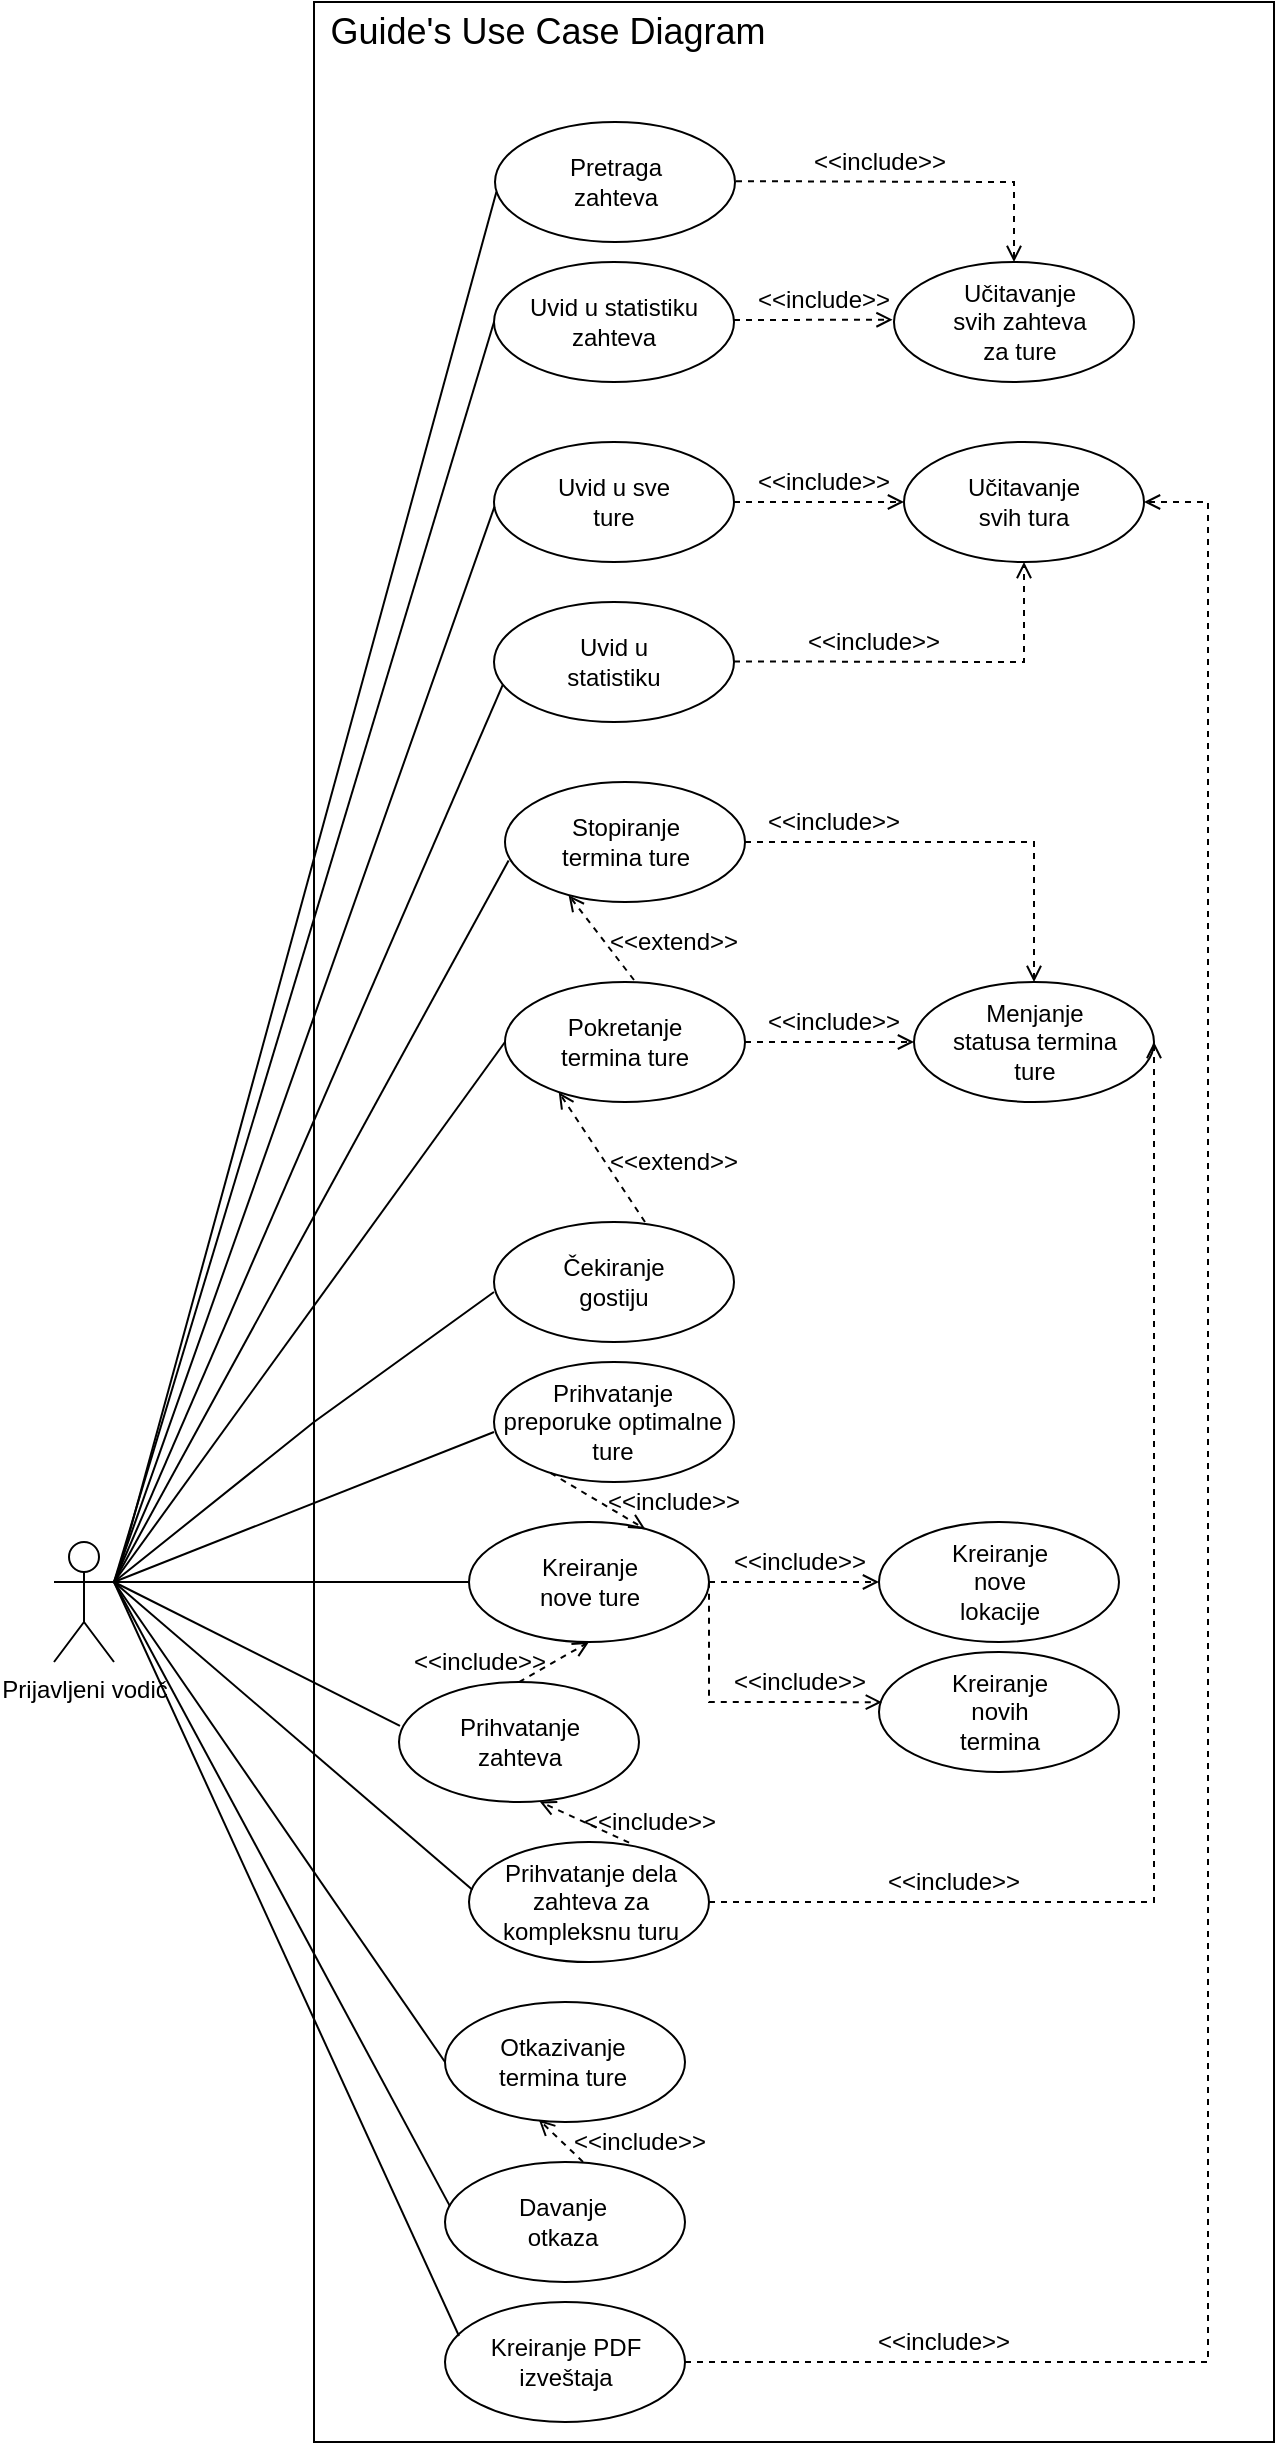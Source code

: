 <mxfile version="21.2.8" type="device">
  <diagram name="Page-1" id="BjIR11OFGBQAMokoM8kD">
    <mxGraphModel dx="2390" dy="2493" grid="1" gridSize="10" guides="1" tooltips="1" connect="1" arrows="1" fold="1" page="1" pageScale="1" pageWidth="850" pageHeight="1100" math="0" shadow="0">
      <root>
        <mxCell id="0" />
        <mxCell id="1" parent="0" />
        <mxCell id="fsfjA13ZC-8UiblkWtKI-2" value="" style="rounded=0;whiteSpace=wrap;html=1;verticalAlign=middle;" vertex="1" parent="1">
          <mxGeometry x="290" y="-160" width="480" height="1220" as="geometry" />
        </mxCell>
        <mxCell id="fsfjA13ZC-8UiblkWtKI-1" value="Prijavljeni vodič" style="shape=umlActor;verticalLabelPosition=bottom;verticalAlign=top;html=1;" vertex="1" parent="1">
          <mxGeometry x="160" y="610" width="30" height="60" as="geometry" />
        </mxCell>
        <mxCell id="fsfjA13ZC-8UiblkWtKI-3" value="" style="ellipse;whiteSpace=wrap;html=1;" vertex="1" parent="1">
          <mxGeometry x="367.5" y="600" width="120" height="60" as="geometry" />
        </mxCell>
        <mxCell id="fsfjA13ZC-8UiblkWtKI-4" value="Kreiranje nove ture" style="text;html=1;strokeColor=none;fillColor=none;align=center;verticalAlign=middle;whiteSpace=wrap;rounded=0;" vertex="1" parent="1">
          <mxGeometry x="397.5" y="615" width="60" height="30" as="geometry" />
        </mxCell>
        <mxCell id="fsfjA13ZC-8UiblkWtKI-5" value="" style="endArrow=none;html=1;rounded=0;exitX=1;exitY=0.333;exitDx=0;exitDy=0;exitPerimeter=0;entryX=0;entryY=0.5;entryDx=0;entryDy=0;" edge="1" parent="1" source="fsfjA13ZC-8UiblkWtKI-1" target="fsfjA13ZC-8UiblkWtKI-3">
          <mxGeometry width="50" height="50" relative="1" as="geometry">
            <mxPoint x="305" y="600" as="sourcePoint" />
            <mxPoint x="355" y="550" as="targetPoint" />
            <Array as="points" />
          </mxGeometry>
        </mxCell>
        <mxCell id="fsfjA13ZC-8UiblkWtKI-8" value="" style="endArrow=none;html=1;rounded=0;entryX=0.004;entryY=0.365;entryDx=0;entryDy=0;entryPerimeter=0;" edge="1" parent="1" target="fsfjA13ZC-8UiblkWtKI-23">
          <mxGeometry width="50" height="50" relative="1" as="geometry">
            <mxPoint x="190" y="630" as="sourcePoint" />
            <mxPoint x="355" y="630" as="targetPoint" />
          </mxGeometry>
        </mxCell>
        <mxCell id="fsfjA13ZC-8UiblkWtKI-10" value="" style="ellipse;whiteSpace=wrap;html=1;" vertex="1" parent="1">
          <mxGeometry x="572.5" y="600" width="120" height="60" as="geometry" />
        </mxCell>
        <mxCell id="fsfjA13ZC-8UiblkWtKI-11" value="Kreiranje nove lokacije" style="text;html=1;strokeColor=none;fillColor=none;align=center;verticalAlign=middle;whiteSpace=wrap;rounded=0;" vertex="1" parent="1">
          <mxGeometry x="602.5" y="615" width="60" height="30" as="geometry" />
        </mxCell>
        <mxCell id="fsfjA13ZC-8UiblkWtKI-12" value="&amp;lt;&amp;lt;include&amp;gt;&amp;gt;" style="text;html=1;strokeColor=none;fillColor=none;align=center;verticalAlign=middle;whiteSpace=wrap;rounded=0;" vertex="1" parent="1">
          <mxGeometry x="502.5" y="610" width="60" height="20" as="geometry" />
        </mxCell>
        <mxCell id="fsfjA13ZC-8UiblkWtKI-13" value="" style="ellipse;whiteSpace=wrap;html=1;" vertex="1" parent="1">
          <mxGeometry x="572.5" y="665" width="120" height="60" as="geometry" />
        </mxCell>
        <mxCell id="fsfjA13ZC-8UiblkWtKI-14" value="Kreiranje novih termina" style="text;html=1;strokeColor=none;fillColor=none;align=center;verticalAlign=middle;whiteSpace=wrap;rounded=0;" vertex="1" parent="1">
          <mxGeometry x="602.5" y="680" width="60" height="30" as="geometry" />
        </mxCell>
        <mxCell id="fsfjA13ZC-8UiblkWtKI-16" value="" style="endArrow=open;html=1;rounded=0;exitX=1;exitY=0.5;exitDx=0;exitDy=0;endFill=0;dashed=1;" edge="1" parent="1" source="fsfjA13ZC-8UiblkWtKI-3">
          <mxGeometry width="50" height="50" relative="1" as="geometry">
            <mxPoint x="522.5" y="680" as="sourcePoint" />
            <mxPoint x="572.5" y="630" as="targetPoint" />
          </mxGeometry>
        </mxCell>
        <mxCell id="fsfjA13ZC-8UiblkWtKI-17" value="" style="endArrow=open;html=1;rounded=0;exitX=1;exitY=0.5;exitDx=0;exitDy=0;endFill=0;dashed=1;entryX=0.012;entryY=0.418;entryDx=0;entryDy=0;entryPerimeter=0;" edge="1" parent="1" target="fsfjA13ZC-8UiblkWtKI-13">
          <mxGeometry width="50" height="50" relative="1" as="geometry">
            <mxPoint x="487.5" y="629.89" as="sourcePoint" />
            <mxPoint x="572.5" y="629.89" as="targetPoint" />
            <Array as="points">
              <mxPoint x="487.5" y="690" />
            </Array>
          </mxGeometry>
        </mxCell>
        <mxCell id="fsfjA13ZC-8UiblkWtKI-18" value="&amp;lt;&amp;lt;include&amp;gt;&amp;gt;" style="text;html=1;strokeColor=none;fillColor=none;align=center;verticalAlign=middle;whiteSpace=wrap;rounded=0;rotation=0;" vertex="1" parent="1">
          <mxGeometry x="502.5" y="670" width="60" height="20" as="geometry" />
        </mxCell>
        <mxCell id="fsfjA13ZC-8UiblkWtKI-19" value="" style="ellipse;whiteSpace=wrap;html=1;" vertex="1" parent="1">
          <mxGeometry x="367.5" y="760" width="120" height="60" as="geometry" />
        </mxCell>
        <mxCell id="fsfjA13ZC-8UiblkWtKI-21" value="" style="endArrow=none;html=1;rounded=0;entryX=0.014;entryY=0.398;entryDx=0;entryDy=0;entryPerimeter=0;" edge="1" parent="1" target="fsfjA13ZC-8UiblkWtKI-19">
          <mxGeometry width="50" height="50" relative="1" as="geometry">
            <mxPoint x="190" y="630" as="sourcePoint" />
            <mxPoint x="365" y="640" as="targetPoint" />
          </mxGeometry>
        </mxCell>
        <mxCell id="fsfjA13ZC-8UiblkWtKI-23" value="" style="ellipse;whiteSpace=wrap;html=1;" vertex="1" parent="1">
          <mxGeometry x="332.5" y="680" width="120" height="60" as="geometry" />
        </mxCell>
        <mxCell id="fsfjA13ZC-8UiblkWtKI-24" value="Prihvatanje dela zahteva za kompleksnu turu" style="text;html=1;strokeColor=none;fillColor=none;align=center;verticalAlign=middle;whiteSpace=wrap;rounded=0;" vertex="1" parent="1">
          <mxGeometry x="380.5" y="775" width="95" height="30" as="geometry" />
        </mxCell>
        <mxCell id="fsfjA13ZC-8UiblkWtKI-25" value="" style="endArrow=open;html=1;rounded=0;exitX=0.5;exitY=0;exitDx=0;exitDy=0;endFill=0;dashed=1;entryX=0.5;entryY=1;entryDx=0;entryDy=0;" edge="1" parent="1" source="fsfjA13ZC-8UiblkWtKI-23" target="fsfjA13ZC-8UiblkWtKI-3">
          <mxGeometry width="50" height="50" relative="1" as="geometry">
            <mxPoint x="427.5" y="679.89" as="sourcePoint" />
            <mxPoint x="513.5" y="740" as="targetPoint" />
          </mxGeometry>
        </mxCell>
        <mxCell id="fsfjA13ZC-8UiblkWtKI-26" value="Prihvatanje zahteva" style="text;html=1;strokeColor=none;fillColor=none;align=center;verticalAlign=middle;whiteSpace=wrap;rounded=0;" vertex="1" parent="1">
          <mxGeometry x="362.5" y="695" width="60" height="30" as="geometry" />
        </mxCell>
        <mxCell id="fsfjA13ZC-8UiblkWtKI-27" value="&amp;lt;&amp;lt;include&amp;gt;&amp;gt;" style="text;html=1;strokeColor=none;fillColor=none;align=center;verticalAlign=middle;whiteSpace=wrap;rounded=0;" vertex="1" parent="1">
          <mxGeometry x="342.5" y="660" width="60" height="20" as="geometry" />
        </mxCell>
        <mxCell id="fsfjA13ZC-8UiblkWtKI-28" value="" style="endArrow=open;html=1;rounded=0;exitX=0.667;exitY=0.005;exitDx=0;exitDy=0;endFill=0;dashed=1;entryX=0.586;entryY=0.996;entryDx=0;entryDy=0;exitPerimeter=0;entryPerimeter=0;" edge="1" parent="1" source="fsfjA13ZC-8UiblkWtKI-19" target="fsfjA13ZC-8UiblkWtKI-23">
          <mxGeometry width="50" height="50" relative="1" as="geometry">
            <mxPoint x="402.5" y="690" as="sourcePoint" />
            <mxPoint x="437.5" y="670" as="targetPoint" />
          </mxGeometry>
        </mxCell>
        <mxCell id="fsfjA13ZC-8UiblkWtKI-29" value="&amp;lt;&amp;lt;include&amp;gt;&amp;gt;" style="text;html=1;strokeColor=none;fillColor=none;align=center;verticalAlign=middle;whiteSpace=wrap;rounded=0;" vertex="1" parent="1">
          <mxGeometry x="427.5" y="740" width="60" height="20" as="geometry" />
        </mxCell>
        <mxCell id="fsfjA13ZC-8UiblkWtKI-30" value="" style="ellipse;whiteSpace=wrap;html=1;" vertex="1" parent="1">
          <mxGeometry x="355.5" y="840" width="120" height="60" as="geometry" />
        </mxCell>
        <mxCell id="fsfjA13ZC-8UiblkWtKI-31" value="Otkazivanje termina ture" style="text;html=1;strokeColor=none;fillColor=none;align=center;verticalAlign=middle;whiteSpace=wrap;rounded=0;" vertex="1" parent="1">
          <mxGeometry x="380.5" y="855" width="67" height="30" as="geometry" />
        </mxCell>
        <mxCell id="fsfjA13ZC-8UiblkWtKI-32" value="" style="endArrow=none;html=1;rounded=0;entryX=0;entryY=0.5;entryDx=0;entryDy=0;" edge="1" parent="1" target="fsfjA13ZC-8UiblkWtKI-30">
          <mxGeometry width="50" height="50" relative="1" as="geometry">
            <mxPoint x="190" y="630" as="sourcePoint" />
            <mxPoint x="367" y="714" as="targetPoint" />
          </mxGeometry>
        </mxCell>
        <mxCell id="fsfjA13ZC-8UiblkWtKI-35" value="" style="ellipse;whiteSpace=wrap;html=1;" vertex="1" parent="1">
          <mxGeometry x="355.5" y="920" width="120" height="60" as="geometry" />
        </mxCell>
        <mxCell id="fsfjA13ZC-8UiblkWtKI-36" value="Davanje otkaza" style="text;html=1;strokeColor=none;fillColor=none;align=center;verticalAlign=middle;whiteSpace=wrap;rounded=0;" vertex="1" parent="1">
          <mxGeometry x="380.5" y="935" width="67" height="30" as="geometry" />
        </mxCell>
        <mxCell id="fsfjA13ZC-8UiblkWtKI-37" value="" style="endArrow=none;html=1;rounded=0;entryX=0.021;entryY=0.37;entryDx=0;entryDy=0;entryPerimeter=0;" edge="1" parent="1" target="fsfjA13ZC-8UiblkWtKI-35">
          <mxGeometry width="50" height="50" relative="1" as="geometry">
            <mxPoint x="190" y="630" as="sourcePoint" />
            <mxPoint x="353" y="800" as="targetPoint" />
          </mxGeometry>
        </mxCell>
        <mxCell id="fsfjA13ZC-8UiblkWtKI-38" value="" style="endArrow=open;html=1;rounded=0;exitX=0.575;exitY=-0.001;exitDx=0;exitDy=0;endFill=0;dashed=1;entryX=0.391;entryY=0.981;entryDx=0;entryDy=0;exitPerimeter=0;entryPerimeter=0;" edge="1" parent="1" source="fsfjA13ZC-8UiblkWtKI-35" target="fsfjA13ZC-8UiblkWtKI-30">
          <mxGeometry width="50" height="50" relative="1" as="geometry">
            <mxPoint x="447.5" y="920" as="sourcePoint" />
            <mxPoint x="402.5" y="900" as="targetPoint" />
          </mxGeometry>
        </mxCell>
        <mxCell id="fsfjA13ZC-8UiblkWtKI-39" value="&amp;lt;&amp;lt;include&amp;gt;&amp;gt;" style="text;html=1;strokeColor=none;fillColor=none;align=center;verticalAlign=middle;whiteSpace=wrap;rounded=0;" vertex="1" parent="1">
          <mxGeometry x="422.5" y="900" width="60" height="20" as="geometry" />
        </mxCell>
        <mxCell id="fsfjA13ZC-8UiblkWtKI-42" value="" style="ellipse;whiteSpace=wrap;html=1;" vertex="1" parent="1">
          <mxGeometry x="385.5" y="330" width="120" height="60" as="geometry" />
        </mxCell>
        <mxCell id="fsfjA13ZC-8UiblkWtKI-43" value="Pokretanje termina ture" style="text;html=1;strokeColor=none;fillColor=none;align=center;verticalAlign=middle;whiteSpace=wrap;rounded=0;" vertex="1" parent="1">
          <mxGeometry x="408" y="345" width="74.5" height="30" as="geometry" />
        </mxCell>
        <mxCell id="fsfjA13ZC-8UiblkWtKI-45" value="" style="endArrow=none;html=1;rounded=0;entryX=0;entryY=0.5;entryDx=0;entryDy=0;" edge="1" parent="1" target="fsfjA13ZC-8UiblkWtKI-42">
          <mxGeometry width="50" height="50" relative="1" as="geometry">
            <mxPoint x="190" y="630" as="sourcePoint" />
            <mxPoint x="395" y="530" as="targetPoint" />
          </mxGeometry>
        </mxCell>
        <mxCell id="fsfjA13ZC-8UiblkWtKI-46" value="" style="ellipse;whiteSpace=wrap;html=1;" vertex="1" parent="1">
          <mxGeometry x="590" y="330" width="120" height="60" as="geometry" />
        </mxCell>
        <mxCell id="fsfjA13ZC-8UiblkWtKI-47" value="Menjanje statusa termina ture" style="text;html=1;strokeColor=none;fillColor=none;align=center;verticalAlign=middle;whiteSpace=wrap;rounded=0;" vertex="1" parent="1">
          <mxGeometry x="607.5" y="345" width="85" height="30" as="geometry" />
        </mxCell>
        <mxCell id="fsfjA13ZC-8UiblkWtKI-48" value="&amp;lt;&amp;lt;include&amp;gt;&amp;gt;" style="text;html=1;strokeColor=none;fillColor=none;align=center;verticalAlign=middle;whiteSpace=wrap;rounded=0;" vertex="1" parent="1">
          <mxGeometry x="520" y="340" width="60" height="20" as="geometry" />
        </mxCell>
        <mxCell id="fsfjA13ZC-8UiblkWtKI-50" value="" style="ellipse;whiteSpace=wrap;html=1;" vertex="1" parent="1">
          <mxGeometry x="385.5" y="230" width="120" height="60" as="geometry" />
        </mxCell>
        <mxCell id="fsfjA13ZC-8UiblkWtKI-51" value="Stopiranje termina ture" style="text;html=1;strokeColor=none;fillColor=none;align=center;verticalAlign=middle;whiteSpace=wrap;rounded=0;" vertex="1" parent="1">
          <mxGeometry x="408" y="245" width="75.5" height="30" as="geometry" />
        </mxCell>
        <mxCell id="fsfjA13ZC-8UiblkWtKI-52" value="" style="endArrow=open;html=1;rounded=0;endFill=0;dashed=1;entryX=1;entryY=0.5;entryDx=0;entryDy=0;exitX=1;exitY=0.5;exitDx=0;exitDy=0;" edge="1" parent="1" source="fsfjA13ZC-8UiblkWtKI-19" target="fsfjA13ZC-8UiblkWtKI-46">
          <mxGeometry width="50" height="50" relative="1" as="geometry">
            <mxPoint x="490" y="790" as="sourcePoint" />
            <mxPoint x="547.5" y="789.72" as="targetPoint" />
            <Array as="points">
              <mxPoint x="710" y="790" />
              <mxPoint x="710" y="470" />
            </Array>
          </mxGeometry>
        </mxCell>
        <mxCell id="fsfjA13ZC-8UiblkWtKI-53" value="&amp;lt;&amp;lt;include&amp;gt;&amp;gt;" style="text;html=1;strokeColor=none;fillColor=none;align=center;verticalAlign=middle;whiteSpace=wrap;rounded=0;" vertex="1" parent="1">
          <mxGeometry x="580" y="770" width="60" height="20" as="geometry" />
        </mxCell>
        <mxCell id="fsfjA13ZC-8UiblkWtKI-55" value="" style="endArrow=none;html=1;rounded=0;entryX=0.015;entryY=0.654;entryDx=0;entryDy=0;entryPerimeter=0;" edge="1" parent="1" target="fsfjA13ZC-8UiblkWtKI-50">
          <mxGeometry width="50" height="50" relative="1" as="geometry">
            <mxPoint x="190" y="630" as="sourcePoint" />
            <mxPoint x="386" y="295" as="targetPoint" />
          </mxGeometry>
        </mxCell>
        <mxCell id="fsfjA13ZC-8UiblkWtKI-56" value="" style="endArrow=open;html=1;rounded=0;exitX=1;exitY=0.5;exitDx=0;exitDy=0;endFill=0;dashed=1;entryX=0.265;entryY=0.943;entryDx=0;entryDy=0;entryPerimeter=0;" edge="1" parent="1" target="fsfjA13ZC-8UiblkWtKI-50">
          <mxGeometry width="50" height="50" relative="1" as="geometry">
            <mxPoint x="450" y="329" as="sourcePoint" />
            <mxPoint x="535" y="329" as="targetPoint" />
          </mxGeometry>
        </mxCell>
        <mxCell id="fsfjA13ZC-8UiblkWtKI-57" value="&amp;lt;&amp;lt;extend&amp;gt;&amp;gt;" style="text;html=1;strokeColor=none;fillColor=none;align=center;verticalAlign=middle;whiteSpace=wrap;rounded=0;" vertex="1" parent="1">
          <mxGeometry x="440" y="300" width="60" height="20" as="geometry" />
        </mxCell>
        <mxCell id="fsfjA13ZC-8UiblkWtKI-58" value="&amp;lt;&amp;lt;include&amp;gt;&amp;gt;" style="text;html=1;strokeColor=none;fillColor=none;align=center;verticalAlign=middle;whiteSpace=wrap;rounded=0;" vertex="1" parent="1">
          <mxGeometry x="520" y="240" width="60" height="20" as="geometry" />
        </mxCell>
        <mxCell id="fsfjA13ZC-8UiblkWtKI-59" value="" style="endArrow=open;html=1;rounded=0;exitX=1;exitY=0.5;exitDx=0;exitDy=0;endFill=0;dashed=1;entryX=0.5;entryY=0;entryDx=0;entryDy=0;" edge="1" parent="1" target="fsfjA13ZC-8UiblkWtKI-46">
          <mxGeometry width="50" height="50" relative="1" as="geometry">
            <mxPoint x="505.5" y="260" as="sourcePoint" />
            <mxPoint x="590.5" y="260" as="targetPoint" />
            <Array as="points">
              <mxPoint x="650" y="260" />
            </Array>
          </mxGeometry>
        </mxCell>
        <mxCell id="fsfjA13ZC-8UiblkWtKI-60" value="" style="endArrow=open;html=1;rounded=0;exitX=1;exitY=0.5;exitDx=0;exitDy=0;endFill=0;dashed=1;" edge="1" parent="1">
          <mxGeometry width="50" height="50" relative="1" as="geometry">
            <mxPoint x="505.5" y="360" as="sourcePoint" />
            <mxPoint x="590" y="360" as="targetPoint" />
          </mxGeometry>
        </mxCell>
        <mxCell id="fsfjA13ZC-8UiblkWtKI-61" value="" style="ellipse;whiteSpace=wrap;html=1;" vertex="1" parent="1">
          <mxGeometry x="380" y="450" width="120" height="60" as="geometry" />
        </mxCell>
        <mxCell id="fsfjA13ZC-8UiblkWtKI-62" value="Čekiranje gostiju" style="text;html=1;strokeColor=none;fillColor=none;align=center;verticalAlign=middle;whiteSpace=wrap;rounded=0;" vertex="1" parent="1">
          <mxGeometry x="410" y="465" width="60" height="30" as="geometry" />
        </mxCell>
        <mxCell id="fsfjA13ZC-8UiblkWtKI-63" value="" style="endArrow=none;html=1;rounded=0;entryX=0;entryY=0.5;entryDx=0;entryDy=0;" edge="1" parent="1">
          <mxGeometry width="50" height="50" relative="1" as="geometry">
            <mxPoint x="190" y="630" as="sourcePoint" />
            <mxPoint x="380" y="485" as="targetPoint" />
            <Array as="points">
              <mxPoint x="290" y="550" />
            </Array>
          </mxGeometry>
        </mxCell>
        <mxCell id="fsfjA13ZC-8UiblkWtKI-64" value="" style="endArrow=open;html=1;rounded=0;exitX=1;exitY=0.5;exitDx=0;exitDy=0;endFill=0;dashed=1;entryX=0.224;entryY=0.918;entryDx=0;entryDy=0;entryPerimeter=0;" edge="1" parent="1" target="fsfjA13ZC-8UiblkWtKI-42">
          <mxGeometry width="50" height="50" relative="1" as="geometry">
            <mxPoint x="455.5" y="450" as="sourcePoint" />
            <mxPoint x="422.5" y="408" as="targetPoint" />
          </mxGeometry>
        </mxCell>
        <mxCell id="fsfjA13ZC-8UiblkWtKI-65" value="&amp;lt;&amp;lt;extend&amp;gt;&amp;gt;" style="text;html=1;strokeColor=none;fillColor=none;align=center;verticalAlign=middle;whiteSpace=wrap;rounded=0;" vertex="1" parent="1">
          <mxGeometry x="440" y="410" width="60" height="20" as="geometry" />
        </mxCell>
        <mxCell id="fsfjA13ZC-8UiblkWtKI-66" value="" style="ellipse;whiteSpace=wrap;html=1;" vertex="1" parent="1">
          <mxGeometry x="380" y="140" width="120" height="60" as="geometry" />
        </mxCell>
        <mxCell id="fsfjA13ZC-8UiblkWtKI-67" value="Uvid u statistiku" style="text;html=1;strokeColor=none;fillColor=none;align=center;verticalAlign=middle;whiteSpace=wrap;rounded=0;" vertex="1" parent="1">
          <mxGeometry x="410" y="155" width="60" height="30" as="geometry" />
        </mxCell>
        <mxCell id="fsfjA13ZC-8UiblkWtKI-68" value="" style="endArrow=none;html=1;rounded=0;entryX=0.036;entryY=0.693;entryDx=0;entryDy=0;entryPerimeter=0;" edge="1" parent="1" target="fsfjA13ZC-8UiblkWtKI-66">
          <mxGeometry width="50" height="50" relative="1" as="geometry">
            <mxPoint x="190" y="630" as="sourcePoint" />
            <mxPoint x="385" y="179.5" as="targetPoint" />
          </mxGeometry>
        </mxCell>
        <mxCell id="fsfjA13ZC-8UiblkWtKI-69" value="" style="ellipse;whiteSpace=wrap;html=1;" vertex="1" parent="1">
          <mxGeometry x="380" y="60" width="120" height="60" as="geometry" />
        </mxCell>
        <mxCell id="fsfjA13ZC-8UiblkWtKI-70" value="Uvid u sve ture" style="text;html=1;strokeColor=none;fillColor=none;align=center;verticalAlign=middle;whiteSpace=wrap;rounded=0;" vertex="1" parent="1">
          <mxGeometry x="410" y="75" width="60" height="30" as="geometry" />
        </mxCell>
        <mxCell id="fsfjA13ZC-8UiblkWtKI-71" value="" style="endArrow=none;html=1;rounded=0;entryX=0.002;entryY=0.539;entryDx=0;entryDy=0;entryPerimeter=0;" edge="1" parent="1" target="fsfjA13ZC-8UiblkWtKI-69">
          <mxGeometry width="50" height="50" relative="1" as="geometry">
            <mxPoint x="190" y="630" as="sourcePoint" />
            <mxPoint x="364" y="142" as="targetPoint" />
          </mxGeometry>
        </mxCell>
        <mxCell id="fsfjA13ZC-8UiblkWtKI-74" value="" style="ellipse;whiteSpace=wrap;html=1;" vertex="1" parent="1">
          <mxGeometry x="585" y="60" width="120" height="60" as="geometry" />
        </mxCell>
        <mxCell id="fsfjA13ZC-8UiblkWtKI-75" value="Učitavanje svih tura" style="text;html=1;strokeColor=none;fillColor=none;align=center;verticalAlign=middle;whiteSpace=wrap;rounded=0;" vertex="1" parent="1">
          <mxGeometry x="615" y="75" width="60" height="30" as="geometry" />
        </mxCell>
        <mxCell id="fsfjA13ZC-8UiblkWtKI-76" value="&amp;lt;&amp;lt;include&amp;gt;&amp;gt;" style="text;html=1;strokeColor=none;fillColor=none;align=center;verticalAlign=middle;whiteSpace=wrap;rounded=0;" vertex="1" parent="1">
          <mxGeometry x="515" y="70" width="60" height="20" as="geometry" />
        </mxCell>
        <mxCell id="fsfjA13ZC-8UiblkWtKI-77" value="" style="endArrow=open;html=1;rounded=0;exitX=1;exitY=0.5;exitDx=0;exitDy=0;endFill=0;dashed=1;" edge="1" parent="1">
          <mxGeometry width="50" height="50" relative="1" as="geometry">
            <mxPoint x="500" y="90" as="sourcePoint" />
            <mxPoint x="585" y="90" as="targetPoint" />
          </mxGeometry>
        </mxCell>
        <mxCell id="fsfjA13ZC-8UiblkWtKI-78" value="" style="endArrow=open;html=1;rounded=0;exitX=1;exitY=0.5;exitDx=0;exitDy=0;endFill=0;dashed=1;entryX=0.5;entryY=1;entryDx=0;entryDy=0;" edge="1" parent="1" target="fsfjA13ZC-8UiblkWtKI-74">
          <mxGeometry width="50" height="50" relative="1" as="geometry">
            <mxPoint x="500" y="169.71" as="sourcePoint" />
            <mxPoint x="585" y="169.71" as="targetPoint" />
            <Array as="points">
              <mxPoint x="645" y="170" />
            </Array>
          </mxGeometry>
        </mxCell>
        <mxCell id="fsfjA13ZC-8UiblkWtKI-79" value="&amp;lt;&amp;lt;include&amp;gt;&amp;gt;" style="text;html=1;strokeColor=none;fillColor=none;align=center;verticalAlign=middle;whiteSpace=wrap;rounded=0;" vertex="1" parent="1">
          <mxGeometry x="540" y="150" width="60" height="20" as="geometry" />
        </mxCell>
        <mxCell id="fsfjA13ZC-8UiblkWtKI-82" value="" style="ellipse;whiteSpace=wrap;html=1;" vertex="1" parent="1">
          <mxGeometry x="380" y="-30" width="120" height="60" as="geometry" />
        </mxCell>
        <mxCell id="fsfjA13ZC-8UiblkWtKI-83" value="Uvid u statistiku zahteva" style="text;html=1;strokeColor=none;fillColor=none;align=center;verticalAlign=middle;whiteSpace=wrap;rounded=0;" vertex="1" parent="1">
          <mxGeometry x="395" y="-15" width="90" height="30" as="geometry" />
        </mxCell>
        <mxCell id="fsfjA13ZC-8UiblkWtKI-84" value="" style="endArrow=none;html=1;rounded=0;entryX=0.002;entryY=0.539;entryDx=0;entryDy=0;entryPerimeter=0;" edge="1" parent="1">
          <mxGeometry width="50" height="50" relative="1" as="geometry">
            <mxPoint x="190" y="630" as="sourcePoint" />
            <mxPoint x="380" as="targetPoint" />
          </mxGeometry>
        </mxCell>
        <mxCell id="fsfjA13ZC-8UiblkWtKI-85" value="" style="ellipse;whiteSpace=wrap;html=1;" vertex="1" parent="1">
          <mxGeometry x="580" y="-30" width="120" height="60" as="geometry" />
        </mxCell>
        <mxCell id="fsfjA13ZC-8UiblkWtKI-86" value="Učitavanje svih zahteva za ture" style="text;html=1;strokeColor=none;fillColor=none;align=center;verticalAlign=middle;whiteSpace=wrap;rounded=0;" vertex="1" parent="1">
          <mxGeometry x="607.5" y="-15" width="70" height="30" as="geometry" />
        </mxCell>
        <mxCell id="fsfjA13ZC-8UiblkWtKI-87" value="&amp;lt;&amp;lt;include&amp;gt;&amp;gt;" style="text;html=1;strokeColor=none;fillColor=none;align=center;verticalAlign=middle;whiteSpace=wrap;rounded=0;" vertex="1" parent="1">
          <mxGeometry x="515" y="-21" width="60" height="20" as="geometry" />
        </mxCell>
        <mxCell id="fsfjA13ZC-8UiblkWtKI-88" value="" style="endArrow=open;html=1;rounded=0;exitX=1;exitY=0.5;exitDx=0;exitDy=0;endFill=0;dashed=1;entryX=-0.006;entryY=0.481;entryDx=0;entryDy=0;entryPerimeter=0;" edge="1" parent="1" target="fsfjA13ZC-8UiblkWtKI-85">
          <mxGeometry width="50" height="50" relative="1" as="geometry">
            <mxPoint x="500" y="-1" as="sourcePoint" />
            <mxPoint x="580" as="targetPoint" />
          </mxGeometry>
        </mxCell>
        <mxCell id="fsfjA13ZC-8UiblkWtKI-91" value="" style="ellipse;whiteSpace=wrap;html=1;" vertex="1" parent="1">
          <mxGeometry x="380" y="520" width="120" height="60" as="geometry" />
        </mxCell>
        <mxCell id="fsfjA13ZC-8UiblkWtKI-92" value="Prihvatanje preporuke optimalne ture" style="text;html=1;strokeColor=none;fillColor=none;align=center;verticalAlign=middle;whiteSpace=wrap;rounded=0;" vertex="1" parent="1">
          <mxGeometry x="380.5" y="535" width="116.5" height="30" as="geometry" />
        </mxCell>
        <mxCell id="fsfjA13ZC-8UiblkWtKI-93" value="" style="endArrow=none;html=1;rounded=0;entryX=0;entryY=0.5;entryDx=0;entryDy=0;" edge="1" parent="1">
          <mxGeometry width="50" height="50" relative="1" as="geometry">
            <mxPoint x="190" y="630" as="sourcePoint" />
            <mxPoint x="380" y="555" as="targetPoint" />
            <Array as="points" />
          </mxGeometry>
        </mxCell>
        <mxCell id="fsfjA13ZC-8UiblkWtKI-94" value="&amp;lt;&amp;lt;include&amp;gt;&amp;gt;" style="text;html=1;strokeColor=none;fillColor=none;align=center;verticalAlign=middle;whiteSpace=wrap;rounded=0;" vertex="1" parent="1">
          <mxGeometry x="440" y="580" width="60" height="20" as="geometry" />
        </mxCell>
        <mxCell id="fsfjA13ZC-8UiblkWtKI-95" value="" style="endArrow=open;html=1;rounded=0;exitX=0.235;exitY=0.924;exitDx=0;exitDy=0;endFill=0;dashed=1;entryX=0.735;entryY=0.06;entryDx=0;entryDy=0;entryPerimeter=0;exitPerimeter=0;" edge="1" parent="1" source="fsfjA13ZC-8UiblkWtKI-91" target="fsfjA13ZC-8UiblkWtKI-3">
          <mxGeometry width="50" height="50" relative="1" as="geometry">
            <mxPoint x="398" y="580" as="sourcePoint" />
            <mxPoint x="482.5" y="580" as="targetPoint" />
          </mxGeometry>
        </mxCell>
        <mxCell id="fsfjA13ZC-8UiblkWtKI-97" value="" style="ellipse;whiteSpace=wrap;html=1;" vertex="1" parent="1">
          <mxGeometry x="355.5" y="990" width="120" height="60" as="geometry" />
        </mxCell>
        <mxCell id="fsfjA13ZC-8UiblkWtKI-98" value="Kreiranje PDF izveštaja" style="text;html=1;strokeColor=none;fillColor=none;align=center;verticalAlign=middle;whiteSpace=wrap;rounded=0;" vertex="1" parent="1">
          <mxGeometry x="375.75" y="1005" width="79.5" height="30" as="geometry" />
        </mxCell>
        <mxCell id="fsfjA13ZC-8UiblkWtKI-100" value="" style="endArrow=none;html=1;rounded=0;entryX=0.021;entryY=0.37;entryDx=0;entryDy=0;entryPerimeter=0;" edge="1" parent="1">
          <mxGeometry width="50" height="50" relative="1" as="geometry">
            <mxPoint x="190" y="630" as="sourcePoint" />
            <mxPoint x="362.5" y="1007" as="targetPoint" />
          </mxGeometry>
        </mxCell>
        <mxCell id="fsfjA13ZC-8UiblkWtKI-101" value="" style="endArrow=open;html=1;rounded=0;endFill=0;dashed=1;entryX=1;entryY=0.5;entryDx=0;entryDy=0;exitX=1;exitY=0.5;exitDx=0;exitDy=0;" edge="1" parent="1" source="fsfjA13ZC-8UiblkWtKI-97" target="fsfjA13ZC-8UiblkWtKI-74">
          <mxGeometry width="50" height="50" relative="1" as="geometry">
            <mxPoint x="515" y="1020" as="sourcePoint" />
            <mxPoint x="737" y="590" as="targetPoint" />
            <Array as="points">
              <mxPoint x="737" y="1020" />
              <mxPoint x="737" y="700" />
              <mxPoint x="737" y="90" />
              <mxPoint x="720" y="90" />
            </Array>
          </mxGeometry>
        </mxCell>
        <mxCell id="fsfjA13ZC-8UiblkWtKI-104" value="" style="ellipse;whiteSpace=wrap;html=1;" vertex="1" parent="1">
          <mxGeometry x="380.5" y="-100" width="120" height="60" as="geometry" />
        </mxCell>
        <mxCell id="fsfjA13ZC-8UiblkWtKI-105" value="Pretraga zahteva" style="text;html=1;strokeColor=none;fillColor=none;align=center;verticalAlign=middle;whiteSpace=wrap;rounded=0;" vertex="1" parent="1">
          <mxGeometry x="395.5" y="-85" width="90" height="30" as="geometry" />
        </mxCell>
        <mxCell id="fsfjA13ZC-8UiblkWtKI-106" value="&amp;lt;&amp;lt;include&amp;gt;&amp;gt;" style="text;html=1;strokeColor=none;fillColor=none;align=center;verticalAlign=middle;whiteSpace=wrap;rounded=0;" vertex="1" parent="1">
          <mxGeometry x="542.5" y="-90" width="60" height="20" as="geometry" />
        </mxCell>
        <mxCell id="fsfjA13ZC-8UiblkWtKI-107" value="" style="endArrow=open;html=1;rounded=0;exitX=1;exitY=0.5;exitDx=0;exitDy=0;endFill=0;dashed=1;entryX=0.5;entryY=0;entryDx=0;entryDy=0;" edge="1" parent="1" target="fsfjA13ZC-8UiblkWtKI-85">
          <mxGeometry width="50" height="50" relative="1" as="geometry">
            <mxPoint x="501" y="-70.42" as="sourcePoint" />
            <mxPoint x="580" y="-70.42" as="targetPoint" />
            <Array as="points">
              <mxPoint x="640" y="-70" />
            </Array>
          </mxGeometry>
        </mxCell>
        <mxCell id="fsfjA13ZC-8UiblkWtKI-108" value="" style="endArrow=none;html=1;rounded=0;entryX=0.006;entryY=0.581;entryDx=0;entryDy=0;entryPerimeter=0;" edge="1" parent="1" target="fsfjA13ZC-8UiblkWtKI-104">
          <mxGeometry width="50" height="50" relative="1" as="geometry">
            <mxPoint x="191" y="630" as="sourcePoint" />
            <mxPoint x="380" y="-70" as="targetPoint" />
          </mxGeometry>
        </mxCell>
        <mxCell id="fsfjA13ZC-8UiblkWtKI-109" value="&amp;lt;&amp;lt;include&amp;gt;&amp;gt;" style="text;html=1;strokeColor=none;fillColor=none;align=center;verticalAlign=middle;whiteSpace=wrap;rounded=0;" vertex="1" parent="1">
          <mxGeometry x="575" y="1000" width="60" height="20" as="geometry" />
        </mxCell>
        <mxCell id="fsfjA13ZC-8UiblkWtKI-111" value="Guide&#39;s Use Case Diagram" style="text;html=1;strokeColor=none;fillColor=none;align=center;verticalAlign=middle;whiteSpace=wrap;rounded=0;fontSize=18;" vertex="1" parent="1">
          <mxGeometry x="292.5" y="-160" width="227.5" height="30" as="geometry" />
        </mxCell>
      </root>
    </mxGraphModel>
  </diagram>
</mxfile>
